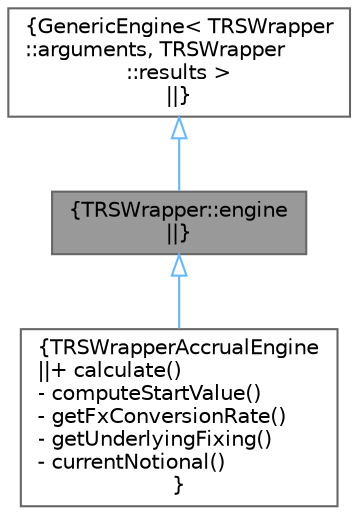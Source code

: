 digraph "TRSWrapper::engine"
{
 // INTERACTIVE_SVG=YES
 // LATEX_PDF_SIZE
  bgcolor="transparent";
  edge [fontname=Helvetica,fontsize=10,labelfontname=Helvetica,labelfontsize=10];
  node [fontname=Helvetica,fontsize=10,shape=box,height=0.2,width=0.4];
  Node1 [label="{TRSWrapper::engine\n||}",height=0.2,width=0.4,color="gray40", fillcolor="grey60", style="filled", fontcolor="black",tooltip=" "];
  Node2 -> Node1 [dir="back",color="steelblue1",style="solid",arrowtail="onormal"];
  Node2 [label="{GenericEngine\< TRSWrapper\l::arguments, TRSWrapper\l::results \>\n||}",height=0.2,width=0.4,color="gray40", fillcolor="white", style="filled",tooltip=" "];
  Node1 -> Node3 [dir="back",color="steelblue1",style="solid",arrowtail="onormal"];
  Node3 [label="{TRSWrapperAccrualEngine\n||+ calculate()\l- computeStartValue()\l- getFxConversionRate()\l- getUnderlyingFixing()\l- currentNotional()\l}",height=0.2,width=0.4,color="gray40", fillcolor="white", style="filled",URL="$classore_1_1data_1_1_t_r_s_wrapper_accrual_engine.html",tooltip=" "];
}
